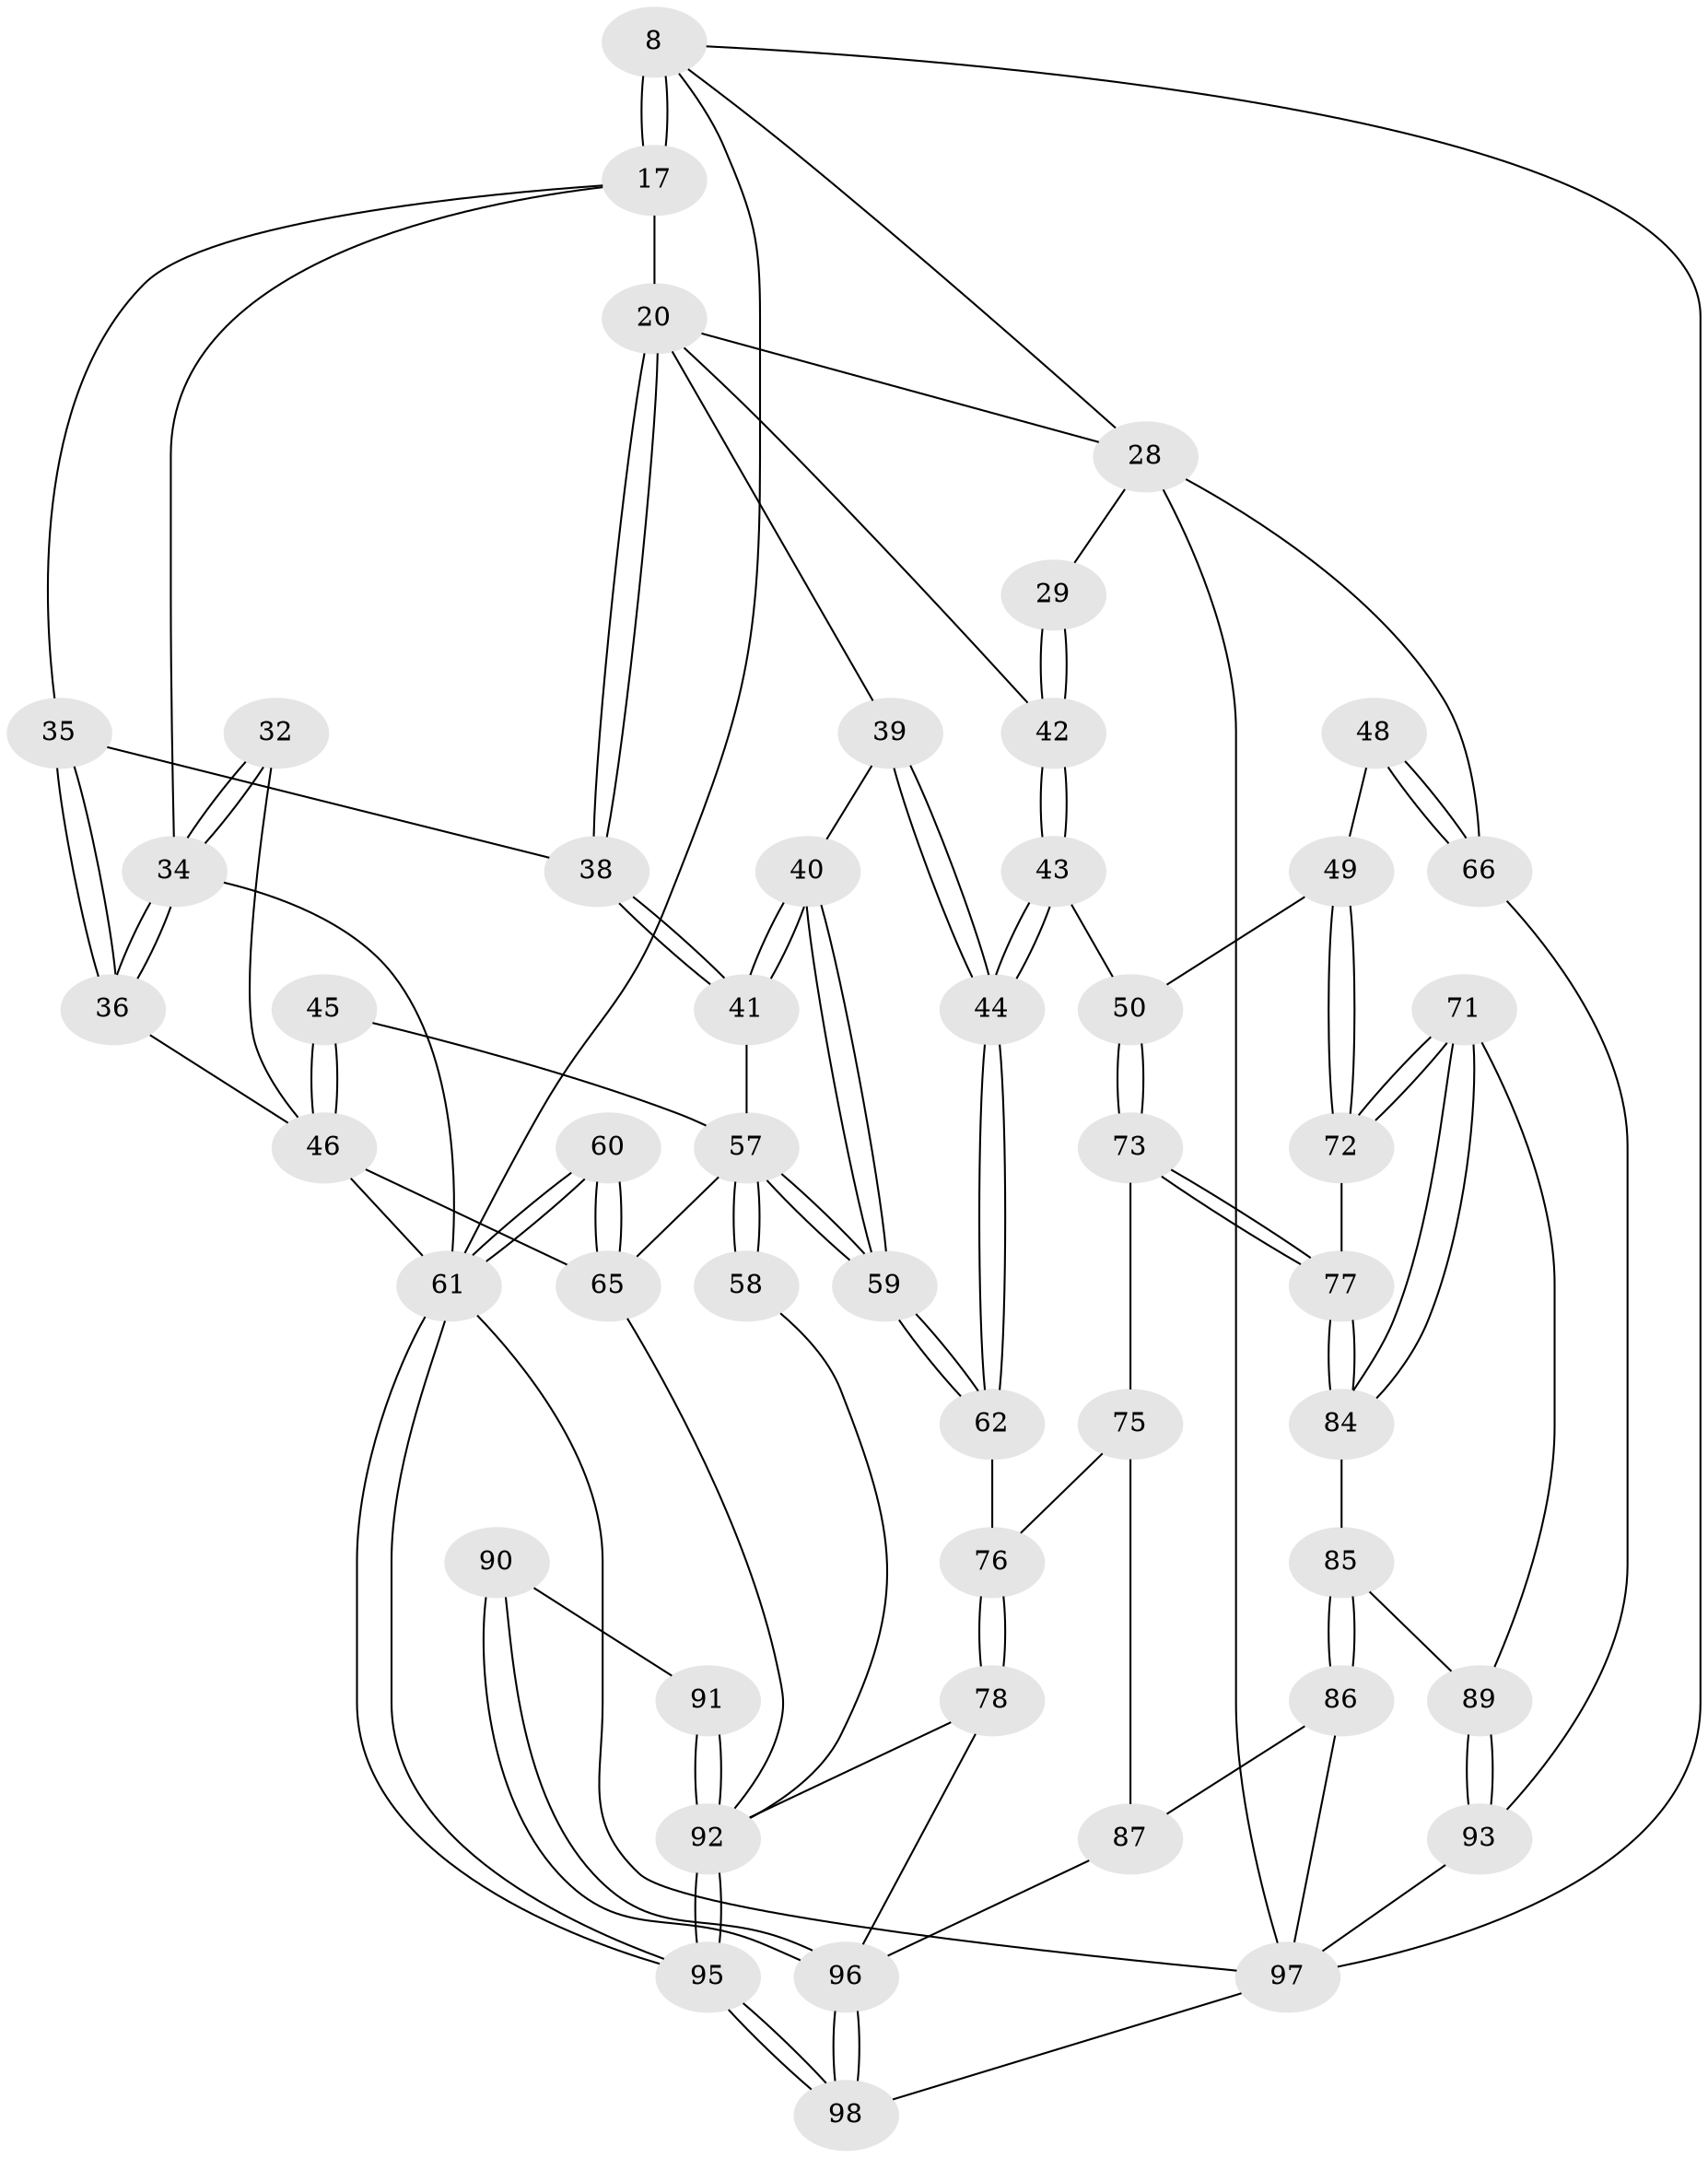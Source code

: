 // original degree distribution, {3: 0.02040816326530612, 4: 0.25510204081632654, 6: 0.23469387755102042, 5: 0.4897959183673469}
// Generated by graph-tools (version 1.1) at 2025/06/03/04/25 22:06:43]
// undirected, 49 vertices, 115 edges
graph export_dot {
graph [start="1"]
  node [color=gray90,style=filled];
  8 [pos="+0.3222597948252091+0.10837381112065761",super="+7+3"];
  17 [pos="+0.3303638781151625+0.15392078624751368",super="+16+11"];
  20 [pos="+0.5185942976976149+0.2271761656614164",super="+19+18"];
  28 [pos="+0.8736216904492071+0.2662413050405122",super="+27"];
  29 [pos="+0.8675758216941705+0.2628091751000385"];
  32 [pos="+0.1490370927175171+0.18195055813522623"];
  34 [pos="+0.21620710529428944+0.27614270932791785",super="+24+25"];
  35 [pos="+0.3331235128094905+0.28816914328141385"];
  36 [pos="+0.21258269360567328+0.3221619910458195"];
  38 [pos="+0.39359498297112916+0.3384639167804689"];
  39 [pos="+0.500947751515253+0.44071086676195664"];
  40 [pos="+0.4104879465978529+0.4172072771460114"];
  41 [pos="+0.4029510560000195+0.4085717229197528"];
  42 [pos="+0.6995572135102854+0.2820555438805851",super="+33+30"];
  43 [pos="+0.6893485591741132+0.42678697558976186"];
  44 [pos="+0.575341517218467+0.5181064350166323"];
  45 [pos="+0.19942535595209335+0.34723481265029793"];
  46 [pos="+0+0.23692703341489807",super="+23+22+37"];
  48 [pos="+0.8796623915266861+0.5034753993599044"];
  49 [pos="+0.8690154904364014+0.5116104106507842"];
  50 [pos="+0.8631402824012524+0.5145313401265055"];
  57 [pos="+0.30989445211254724+0.5985245842121149",super="+52+53+56"];
  58 [pos="+0.30921180334866816+0.5993080298424226"];
  59 [pos="+0.32101345386106195+0.5911005068200571"];
  60 [pos="+0+0.8942478970633778"];
  61 [pos="+0+1",super="+5+21"];
  62 [pos="+0.5709408480257936+0.5526635251721187"];
  65 [pos="+0.09576999873336825+0.7132133586517918",super="+55+54"];
  66 [pos="+1+0.47014166776962424",super="+51+47"];
  71 [pos="+1+0.6883524054462401"];
  72 [pos="+0.9803519140174493+0.6463754948123497"];
  73 [pos="+0.8240825630748587+0.6112910917664395"];
  75 [pos="+0.5866322607441016+0.5807019056290642",super="+74"];
  76 [pos="+0.5723870300483422+0.5575152086032493"];
  77 [pos="+0.853480298461272+0.6638894798746325"];
  78 [pos="+0.4038446315875942+0.7304575433468621"];
  84 [pos="+0.8646350911272163+0.6959698686188905"];
  85 [pos="+0.8650752008189785+0.7214200346499754"];
  86 [pos="+0.7363113025205293+0.8386105149069341"];
  87 [pos="+0.7313229105308554+0.8371029672760599",super="+83"];
  89 [pos="+0.9295481676231317+0.7893350330788153",super="+70"];
  90 [pos="+0.4543107754250503+0.894381592108608"];
  91 [pos="+0.36511518702218165+0.9526874340911217"];
  92 [pos="+0.22471813817909944+1",super="+64+63+79"];
  93 [pos="+0.9185107179726036+0.8902744988454038",super="+69"];
  95 [pos="+0.15058540206217097+1"];
  96 [pos="+0.6108103268612853+1",super="+88+81+82"];
  97 [pos="+0.7554034159331118+1",super="+94+67"];
  98 [pos="+0.6291747549463971+1"];
  8 -- 17 [weight=3];
  8 -- 17;
  8 -- 97;
  8 -- 61;
  8 -- 28;
  17 -- 34;
  17 -- 20 [weight=2];
  17 -- 35;
  20 -- 38;
  20 -- 38;
  20 -- 39;
  20 -- 42 [weight=2];
  20 -- 28;
  28 -- 29;
  28 -- 66 [weight=2];
  28 -- 97;
  29 -- 42 [weight=2];
  29 -- 42;
  32 -- 34 [weight=2];
  32 -- 34;
  32 -- 46;
  34 -- 36;
  34 -- 36;
  34 -- 61;
  35 -- 36;
  35 -- 36;
  35 -- 38;
  36 -- 46;
  38 -- 41;
  38 -- 41;
  39 -- 40;
  39 -- 44;
  39 -- 44;
  40 -- 41;
  40 -- 41;
  40 -- 59;
  40 -- 59;
  41 -- 57;
  42 -- 43;
  42 -- 43;
  43 -- 44;
  43 -- 44;
  43 -- 50;
  44 -- 62;
  44 -- 62;
  45 -- 46 [weight=2];
  45 -- 46;
  45 -- 57;
  46 -- 61 [weight=2];
  46 -- 65;
  48 -- 49;
  48 -- 66 [weight=2];
  48 -- 66;
  49 -- 50;
  49 -- 72;
  49 -- 72;
  50 -- 73;
  50 -- 73;
  57 -- 58 [weight=2];
  57 -- 58;
  57 -- 59;
  57 -- 59;
  57 -- 65;
  58 -- 92;
  59 -- 62;
  59 -- 62;
  60 -- 61;
  60 -- 61;
  60 -- 65 [weight=2];
  60 -- 65;
  61 -- 95;
  61 -- 95;
  61 -- 97 [weight=2];
  62 -- 76;
  65 -- 92;
  66 -- 93;
  71 -- 72;
  71 -- 72;
  71 -- 84;
  71 -- 84;
  71 -- 89;
  72 -- 77;
  73 -- 77;
  73 -- 77;
  73 -- 75;
  75 -- 76;
  75 -- 87 [weight=2];
  76 -- 78;
  76 -- 78;
  77 -- 84;
  77 -- 84;
  78 -- 92;
  78 -- 96;
  84 -- 85;
  85 -- 86;
  85 -- 86;
  85 -- 89;
  86 -- 87;
  86 -- 97;
  87 -- 96 [weight=2];
  89 -- 93 [weight=2];
  89 -- 93;
  90 -- 91;
  90 -- 96 [weight=2];
  90 -- 96;
  91 -- 92 [weight=2];
  91 -- 92;
  92 -- 95;
  92 -- 95;
  93 -- 97 [weight=2];
  95 -- 98;
  95 -- 98;
  96 -- 98;
  96 -- 98;
  97 -- 98;
}
